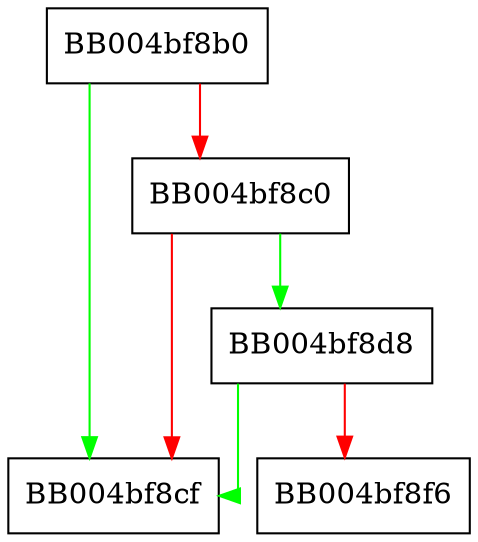 digraph ossl_quic_stream_map_stop_sending_recv_part {
  node [shape="box"];
  graph [splines=ortho];
  BB004bf8b0 -> BB004bf8cf [color="green"];
  BB004bf8b0 -> BB004bf8c0 [color="red"];
  BB004bf8c0 -> BB004bf8d8 [color="green"];
  BB004bf8c0 -> BB004bf8cf [color="red"];
  BB004bf8d8 -> BB004bf8cf [color="green"];
  BB004bf8d8 -> BB004bf8f6 [color="red"];
}